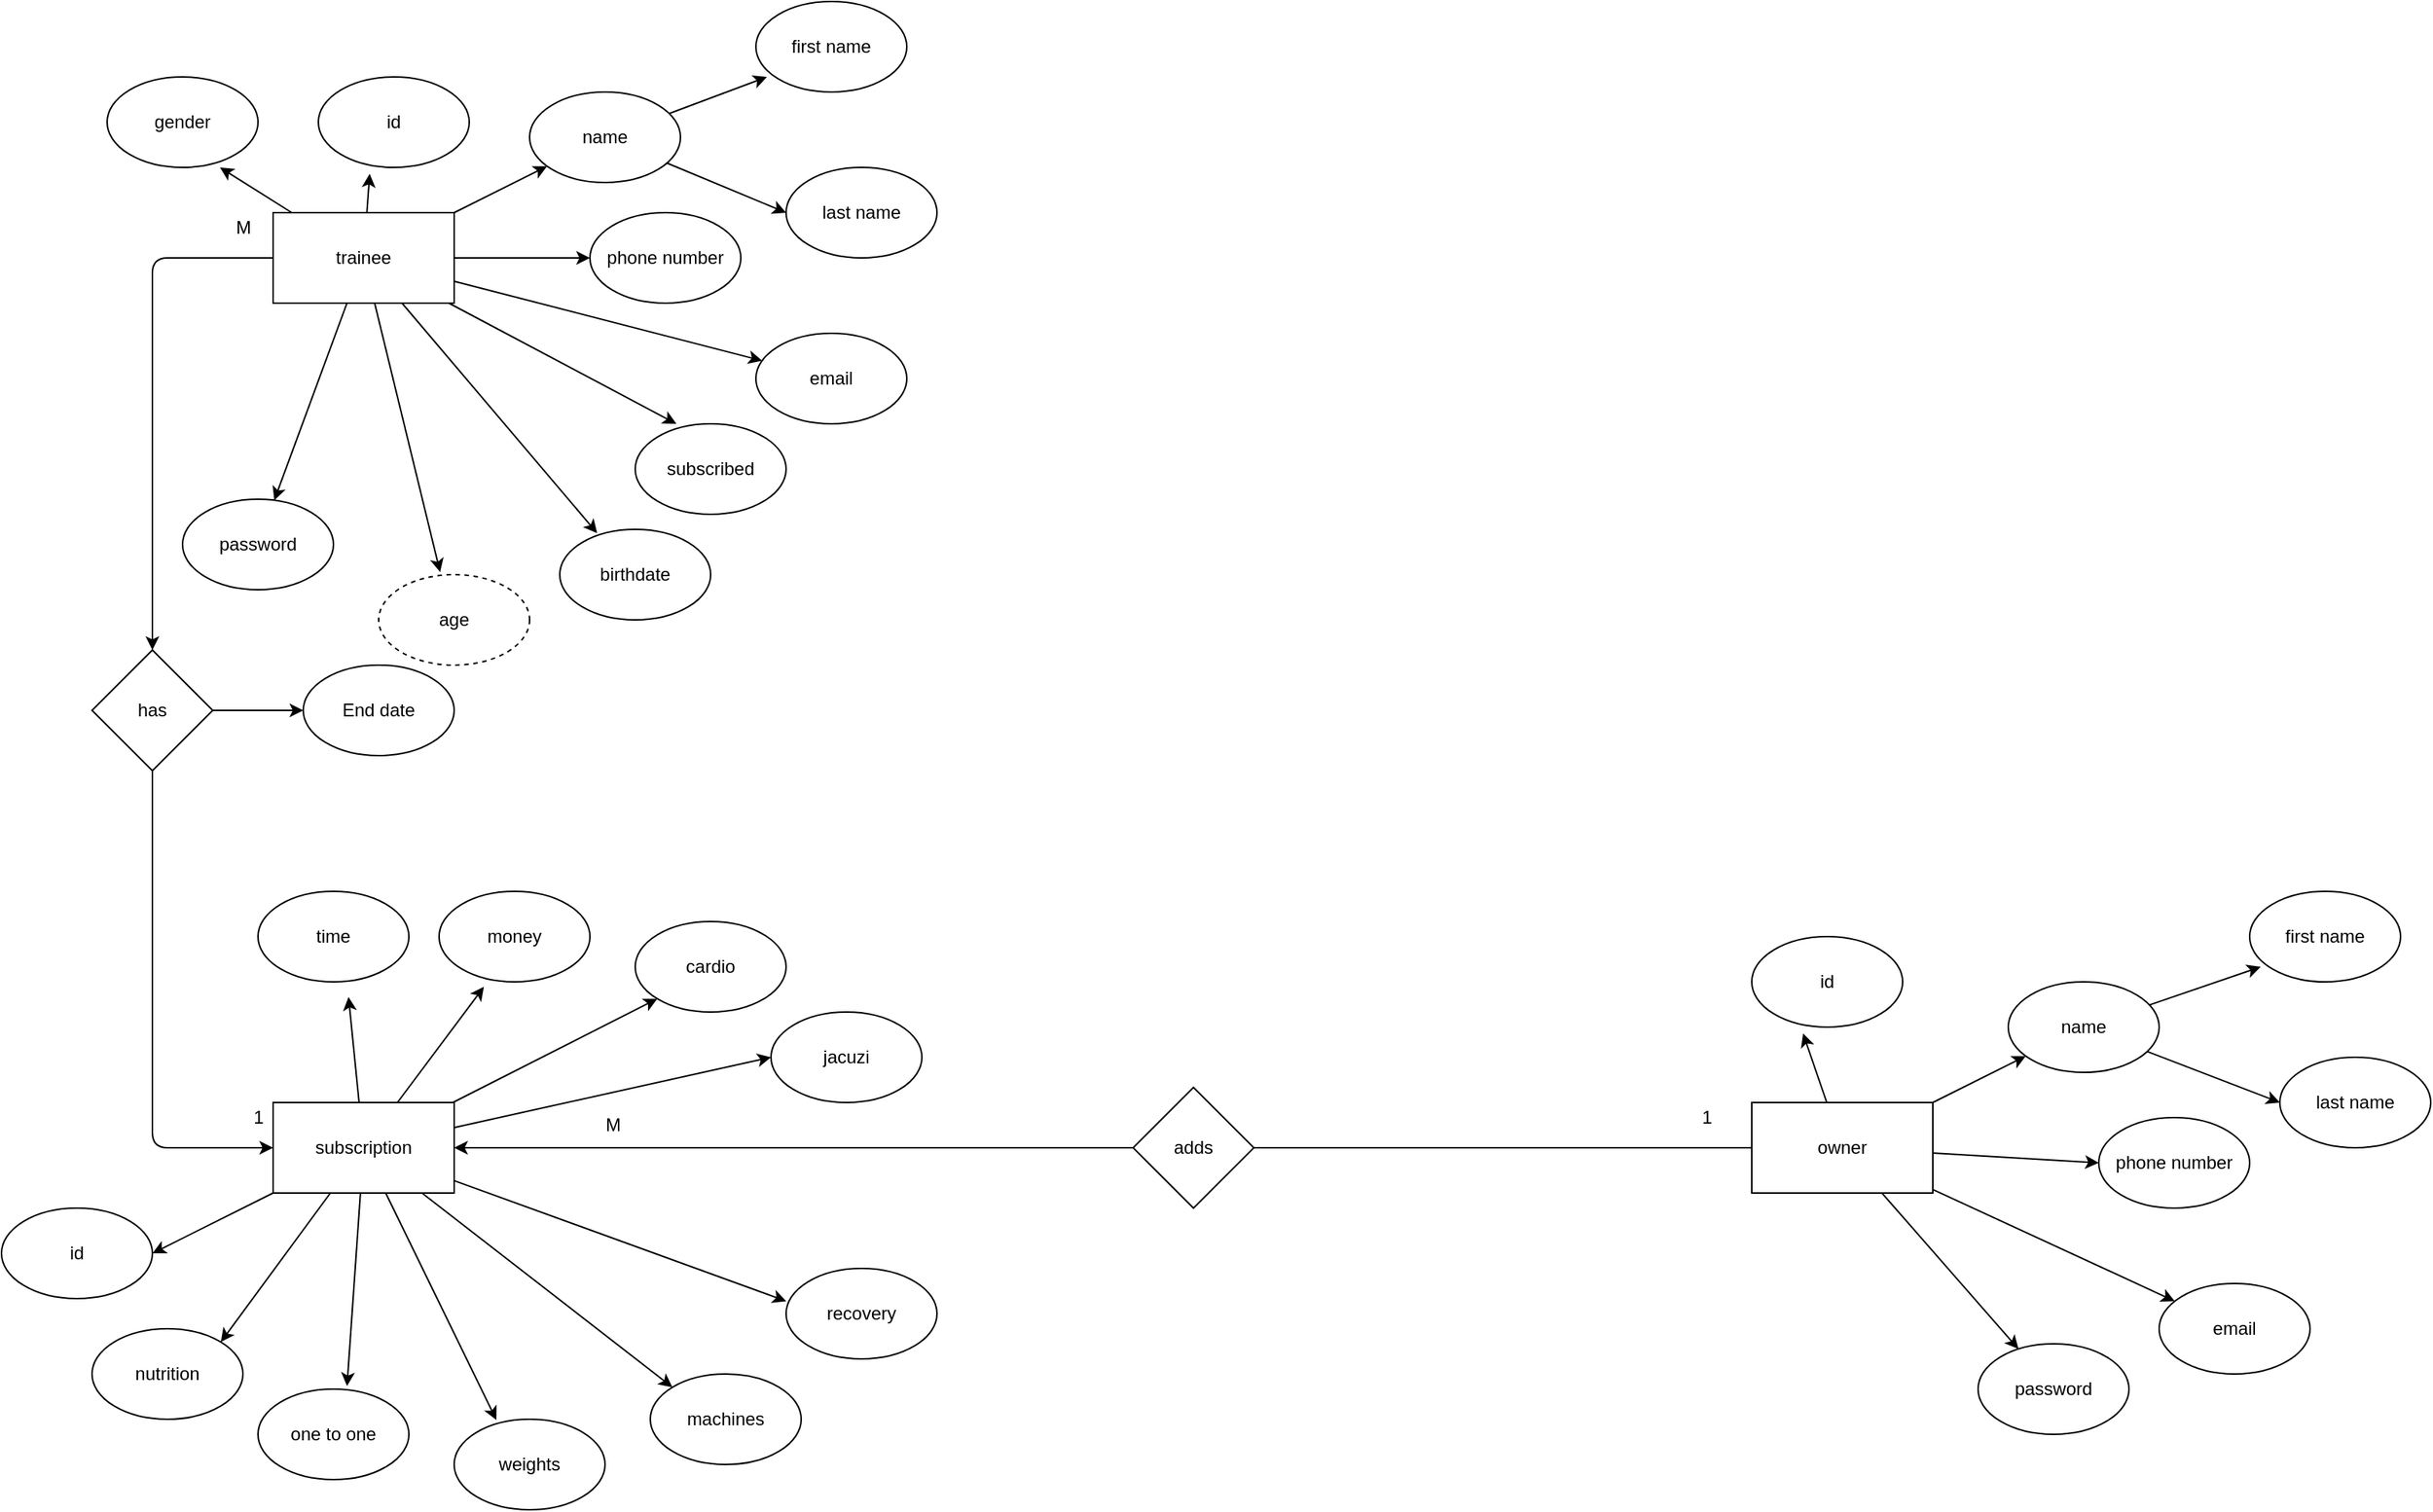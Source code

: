 <mxfile>
    <diagram id="Cz6qGXa3_UvMFroYvR_V" name="Page-1">
        <mxGraphModel dx="1493" dy="1023" grid="1" gridSize="10" guides="1" tooltips="1" connect="1" arrows="1" fold="1" page="1" pageScale="1" pageWidth="850" pageHeight="1100" math="0" shadow="0">
            <root>
                <mxCell id="0"/>
                <mxCell id="1" parent="0"/>
                <mxCell id="2" value="gender" style="ellipse;whiteSpace=wrap;html=1;" parent="1" vertex="1">
                    <mxGeometry x="90" y="50" width="100" height="60" as="geometry"/>
                </mxCell>
                <mxCell id="13" style="edgeStyle=none;html=1;entryX=0.748;entryY=1;entryDx=0;entryDy=0;entryPerimeter=0;" parent="1" source="7" target="2" edge="1">
                    <mxGeometry relative="1" as="geometry"/>
                </mxCell>
                <mxCell id="14" style="edgeStyle=none;html=1;entryX=0.34;entryY=1.07;entryDx=0;entryDy=0;entryPerimeter=0;" parent="1" source="7" target="9" edge="1">
                    <mxGeometry relative="1" as="geometry"/>
                </mxCell>
                <mxCell id="15" style="edgeStyle=none;html=1;" parent="1" source="7" target="8" edge="1">
                    <mxGeometry relative="1" as="geometry"/>
                </mxCell>
                <mxCell id="21" style="edgeStyle=none;html=1;entryX=0;entryY=0.5;entryDx=0;entryDy=0;" parent="1" source="7" target="19" edge="1">
                    <mxGeometry relative="1" as="geometry"/>
                </mxCell>
                <mxCell id="22" style="edgeStyle=none;html=1;" parent="1" source="7" target="20" edge="1">
                    <mxGeometry relative="1" as="geometry"/>
                </mxCell>
                <mxCell id="24" style="edgeStyle=none;html=1;entryX=0.273;entryY=0;entryDx=0;entryDy=0;entryPerimeter=0;" parent="1" source="7" target="23" edge="1">
                    <mxGeometry relative="1" as="geometry"/>
                </mxCell>
                <mxCell id="26" style="edgeStyle=none;html=1;entryX=0.248;entryY=0.042;entryDx=0;entryDy=0;entryPerimeter=0;" parent="1" source="7" target="25" edge="1">
                    <mxGeometry relative="1" as="geometry"/>
                </mxCell>
                <mxCell id="29" style="edgeStyle=none;html=1;entryX=0.407;entryY=-0.028;entryDx=0;entryDy=0;entryPerimeter=0;" parent="1" source="7" target="28" edge="1">
                    <mxGeometry relative="1" as="geometry"/>
                </mxCell>
                <mxCell id="31" style="edgeStyle=none;html=1;exitX=0;exitY=0.5;exitDx=0;exitDy=0;" parent="1" source="7" target="32" edge="1">
                    <mxGeometry relative="1" as="geometry">
                        <mxPoint x="120" y="330" as="targetPoint"/>
                        <Array as="points">
                            <mxPoint x="120" y="170"/>
                        </Array>
                    </mxGeometry>
                </mxCell>
                <mxCell id="60" style="edgeStyle=none;html=1;" parent="1" source="7" target="59" edge="1">
                    <mxGeometry relative="1" as="geometry"/>
                </mxCell>
                <mxCell id="7" value="trainee" style="rounded=0;whiteSpace=wrap;html=1;" parent="1" vertex="1">
                    <mxGeometry x="200" y="140" width="120" height="60" as="geometry"/>
                </mxCell>
                <mxCell id="17" style="edgeStyle=none;html=1;entryX=0.073;entryY=0.834;entryDx=0;entryDy=0;entryPerimeter=0;" parent="1" source="8" target="10" edge="1">
                    <mxGeometry relative="1" as="geometry"/>
                </mxCell>
                <mxCell id="18" style="edgeStyle=none;html=1;entryX=0;entryY=0.5;entryDx=0;entryDy=0;" parent="1" source="8" target="11" edge="1">
                    <mxGeometry relative="1" as="geometry"/>
                </mxCell>
                <mxCell id="8" value="name" style="ellipse;whiteSpace=wrap;html=1;" parent="1" vertex="1">
                    <mxGeometry x="370" y="60" width="100" height="60" as="geometry"/>
                </mxCell>
                <mxCell id="9" value="id" style="ellipse;whiteSpace=wrap;html=1;" parent="1" vertex="1">
                    <mxGeometry x="230" y="50" width="100" height="60" as="geometry"/>
                </mxCell>
                <mxCell id="10" value="first name" style="ellipse;whiteSpace=wrap;html=1;" parent="1" vertex="1">
                    <mxGeometry x="520" width="100" height="60" as="geometry"/>
                </mxCell>
                <mxCell id="11" value="last name" style="ellipse;whiteSpace=wrap;html=1;" parent="1" vertex="1">
                    <mxGeometry x="540" y="110" width="100" height="60" as="geometry"/>
                </mxCell>
                <mxCell id="19" value="phone number" style="ellipse;whiteSpace=wrap;html=1;" parent="1" vertex="1">
                    <mxGeometry x="410" y="140" width="100" height="60" as="geometry"/>
                </mxCell>
                <mxCell id="20" value="email" style="ellipse;whiteSpace=wrap;html=1;" parent="1" vertex="1">
                    <mxGeometry x="520" y="220" width="100" height="60" as="geometry"/>
                </mxCell>
                <mxCell id="23" value="subscribed" style="ellipse;whiteSpace=wrap;html=1;" parent="1" vertex="1">
                    <mxGeometry x="440" y="280" width="100" height="60" as="geometry"/>
                </mxCell>
                <mxCell id="25" value="birthdate" style="ellipse;whiteSpace=wrap;html=1;" parent="1" vertex="1">
                    <mxGeometry x="390" y="350" width="100" height="60" as="geometry"/>
                </mxCell>
                <mxCell id="28" value="age" style="ellipse;whiteSpace=wrap;html=1;dashed=1;" parent="1" vertex="1">
                    <mxGeometry x="270" y="380" width="100" height="60" as="geometry"/>
                </mxCell>
                <mxCell id="33" style="edgeStyle=none;html=1;" parent="1" source="32" edge="1">
                    <mxGeometry relative="1" as="geometry">
                        <mxPoint x="200" y="760" as="targetPoint"/>
                        <Array as="points">
                            <mxPoint x="120" y="760"/>
                        </Array>
                    </mxGeometry>
                </mxCell>
                <mxCell id="56" style="edgeStyle=none;html=1;" parent="1" source="32" edge="1">
                    <mxGeometry relative="1" as="geometry">
                        <mxPoint x="220.0" y="470" as="targetPoint"/>
                    </mxGeometry>
                </mxCell>
                <mxCell id="32" value="has" style="rhombus;whiteSpace=wrap;html=1;" parent="1" vertex="1">
                    <mxGeometry x="80" y="430" width="80" height="80" as="geometry"/>
                </mxCell>
                <mxCell id="46" style="edgeStyle=none;html=1;" parent="1" source="34" edge="1">
                    <mxGeometry relative="1" as="geometry">
                        <mxPoint x="250.0" y="660" as="targetPoint"/>
                    </mxGeometry>
                </mxCell>
                <mxCell id="47" style="edgeStyle=none;html=1;entryX=0.297;entryY=1.055;entryDx=0;entryDy=0;entryPerimeter=0;" parent="1" source="34" target="37" edge="1">
                    <mxGeometry relative="1" as="geometry"/>
                </mxCell>
                <mxCell id="48" style="edgeStyle=none;html=1;entryX=0;entryY=1;entryDx=0;entryDy=0;" parent="1" source="34" target="38" edge="1">
                    <mxGeometry relative="1" as="geometry"/>
                </mxCell>
                <mxCell id="49" style="edgeStyle=none;html=1;entryX=0;entryY=0.5;entryDx=0;entryDy=0;" parent="1" source="34" target="39" edge="1">
                    <mxGeometry relative="1" as="geometry"/>
                </mxCell>
                <mxCell id="50" style="edgeStyle=none;html=1;entryX=0.001;entryY=0.362;entryDx=0;entryDy=0;entryPerimeter=0;" parent="1" source="34" target="40" edge="1">
                    <mxGeometry relative="1" as="geometry"/>
                </mxCell>
                <mxCell id="51" style="edgeStyle=none;html=1;entryX=0;entryY=0;entryDx=0;entryDy=0;" parent="1" source="34" target="41" edge="1">
                    <mxGeometry relative="1" as="geometry"/>
                </mxCell>
                <mxCell id="52" style="edgeStyle=none;html=1;entryX=0.28;entryY=0.009;entryDx=0;entryDy=0;entryPerimeter=0;" parent="1" source="34" target="45" edge="1">
                    <mxGeometry relative="1" as="geometry"/>
                </mxCell>
                <mxCell id="53" style="edgeStyle=none;html=1;entryX=0.59;entryY=-0.033;entryDx=0;entryDy=0;entryPerimeter=0;" parent="1" source="34" target="42" edge="1">
                    <mxGeometry relative="1" as="geometry"/>
                </mxCell>
                <mxCell id="54" style="edgeStyle=none;html=1;entryX=1;entryY=0;entryDx=0;entryDy=0;" parent="1" source="34" target="44" edge="1">
                    <mxGeometry relative="1" as="geometry"/>
                </mxCell>
                <mxCell id="55" style="edgeStyle=none;html=1;entryX=1;entryY=0.5;entryDx=0;entryDy=0;" parent="1" source="34" target="43" edge="1">
                    <mxGeometry relative="1" as="geometry"/>
                </mxCell>
                <mxCell id="34" value="subscription" style="rounded=0;whiteSpace=wrap;html=1;" parent="1" vertex="1">
                    <mxGeometry x="200" y="730" width="120" height="60" as="geometry"/>
                </mxCell>
                <mxCell id="36" value="time" style="ellipse;whiteSpace=wrap;html=1;" parent="1" vertex="1">
                    <mxGeometry x="190" y="590" width="100" height="60" as="geometry"/>
                </mxCell>
                <mxCell id="37" value="money" style="ellipse;whiteSpace=wrap;html=1;" parent="1" vertex="1">
                    <mxGeometry x="310" y="590" width="100" height="60" as="geometry"/>
                </mxCell>
                <mxCell id="38" value="cardio" style="ellipse;whiteSpace=wrap;html=1;" parent="1" vertex="1">
                    <mxGeometry x="440" y="610" width="100" height="60" as="geometry"/>
                </mxCell>
                <mxCell id="39" value="jacuzi" style="ellipse;whiteSpace=wrap;html=1;" parent="1" vertex="1">
                    <mxGeometry x="530" y="670" width="100" height="60" as="geometry"/>
                </mxCell>
                <mxCell id="40" value="recovery" style="ellipse;whiteSpace=wrap;html=1;" parent="1" vertex="1">
                    <mxGeometry x="540" y="840" width="100" height="60" as="geometry"/>
                </mxCell>
                <mxCell id="41" value="machines" style="ellipse;whiteSpace=wrap;html=1;" parent="1" vertex="1">
                    <mxGeometry x="450" y="910" width="100" height="60" as="geometry"/>
                </mxCell>
                <mxCell id="42" value="one to one" style="ellipse;whiteSpace=wrap;html=1;" parent="1" vertex="1">
                    <mxGeometry x="190" y="920" width="100" height="60" as="geometry"/>
                </mxCell>
                <mxCell id="43" value="id" style="ellipse;whiteSpace=wrap;html=1;" parent="1" vertex="1">
                    <mxGeometry x="20" y="800" width="100" height="60" as="geometry"/>
                </mxCell>
                <mxCell id="44" value="nutrition" style="ellipse;whiteSpace=wrap;html=1;" parent="1" vertex="1">
                    <mxGeometry x="80" y="880" width="100" height="60" as="geometry"/>
                </mxCell>
                <mxCell id="45" value="weights" style="ellipse;whiteSpace=wrap;html=1;" parent="1" vertex="1">
                    <mxGeometry x="320" y="940" width="100" height="60" as="geometry"/>
                </mxCell>
                <mxCell id="58" value="End date" style="ellipse;whiteSpace=wrap;html=1;" parent="1" vertex="1">
                    <mxGeometry x="220" y="440" width="100" height="60" as="geometry"/>
                </mxCell>
                <mxCell id="59" value="password" style="ellipse;whiteSpace=wrap;html=1;" parent="1" vertex="1">
                    <mxGeometry x="140" y="330" width="100" height="60" as="geometry"/>
                </mxCell>
                <mxCell id="61" value="M" style="text;html=1;align=center;verticalAlign=middle;resizable=0;points=[];autosize=1;strokeColor=none;fillColor=none;" parent="1" vertex="1">
                    <mxGeometry x="165" y="135" width="30" height="30" as="geometry"/>
                </mxCell>
                <mxCell id="63" value="1" style="text;html=1;align=center;verticalAlign=middle;resizable=0;points=[];autosize=1;strokeColor=none;fillColor=none;" parent="1" vertex="1">
                    <mxGeometry x="175" y="725" width="30" height="30" as="geometry"/>
                </mxCell>
                <mxCell id="65" style="edgeStyle=none;html=1;entryX=1;entryY=0.5;entryDx=0;entryDy=0;startArrow=none;" edge="1" parent="1" source="66" target="34">
                    <mxGeometry relative="1" as="geometry"/>
                </mxCell>
                <mxCell id="67" value="" style="edgeStyle=none;html=1;entryX=1;entryY=0.5;entryDx=0;entryDy=0;endArrow=none;" edge="1" parent="1" target="66">
                    <mxGeometry relative="1" as="geometry">
                        <mxPoint x="1180" y="760" as="sourcePoint"/>
                        <mxPoint x="320" y="760" as="targetPoint"/>
                    </mxGeometry>
                </mxCell>
                <mxCell id="66" value="adds" style="rhombus;whiteSpace=wrap;html=1;" vertex="1" parent="1">
                    <mxGeometry x="770" y="720" width="80" height="80" as="geometry"/>
                </mxCell>
                <mxCell id="77" style="edgeStyle=none;html=1;entryX=0.34;entryY=1.07;entryDx=0;entryDy=0;entryPerimeter=0;" edge="1" source="85" target="89" parent="1">
                    <mxGeometry relative="1" as="geometry">
                        <Array as="points"/>
                    </mxGeometry>
                </mxCell>
                <mxCell id="78" style="edgeStyle=none;html=1;" edge="1" source="85" target="88" parent="1">
                    <mxGeometry relative="1" as="geometry"/>
                </mxCell>
                <mxCell id="79" style="edgeStyle=none;html=1;entryX=0;entryY=0.5;entryDx=0;entryDy=0;" edge="1" source="85" target="92" parent="1">
                    <mxGeometry relative="1" as="geometry"/>
                </mxCell>
                <mxCell id="80" style="edgeStyle=none;html=1;" edge="1" source="85" target="93" parent="1">
                    <mxGeometry relative="1" as="geometry"/>
                </mxCell>
                <mxCell id="84" style="edgeStyle=none;html=1;" edge="1" source="85" target="95" parent="1">
                    <mxGeometry relative="1" as="geometry"/>
                </mxCell>
                <mxCell id="85" value="owner" style="rounded=0;whiteSpace=wrap;html=1;" vertex="1" parent="1">
                    <mxGeometry x="1180" y="730" width="120" height="60" as="geometry"/>
                </mxCell>
                <mxCell id="86" style="edgeStyle=none;html=1;entryX=0.073;entryY=0.834;entryDx=0;entryDy=0;entryPerimeter=0;" edge="1" source="88" target="90" parent="1">
                    <mxGeometry relative="1" as="geometry"/>
                </mxCell>
                <mxCell id="87" style="edgeStyle=none;html=1;entryX=0;entryY=0.5;entryDx=0;entryDy=0;" edge="1" source="88" target="91" parent="1">
                    <mxGeometry relative="1" as="geometry"/>
                </mxCell>
                <mxCell id="88" value="name" style="ellipse;whiteSpace=wrap;html=1;" vertex="1" parent="1">
                    <mxGeometry x="1350" y="650" width="100" height="60" as="geometry"/>
                </mxCell>
                <mxCell id="89" value="id" style="ellipse;whiteSpace=wrap;html=1;" vertex="1" parent="1">
                    <mxGeometry x="1180" y="620" width="100" height="60" as="geometry"/>
                </mxCell>
                <mxCell id="90" value="first name" style="ellipse;whiteSpace=wrap;html=1;" vertex="1" parent="1">
                    <mxGeometry x="1510" y="590" width="100" height="60" as="geometry"/>
                </mxCell>
                <mxCell id="91" value="last name" style="ellipse;whiteSpace=wrap;html=1;" vertex="1" parent="1">
                    <mxGeometry x="1530" y="700" width="100" height="60" as="geometry"/>
                </mxCell>
                <mxCell id="92" value="phone number" style="ellipse;whiteSpace=wrap;html=1;" vertex="1" parent="1">
                    <mxGeometry x="1410" y="740" width="100" height="60" as="geometry"/>
                </mxCell>
                <mxCell id="93" value="email" style="ellipse;whiteSpace=wrap;html=1;" vertex="1" parent="1">
                    <mxGeometry x="1450" y="850" width="100" height="60" as="geometry"/>
                </mxCell>
                <mxCell id="95" value="password" style="ellipse;whiteSpace=wrap;html=1;" vertex="1" parent="1">
                    <mxGeometry x="1330" y="890" width="100" height="60" as="geometry"/>
                </mxCell>
                <mxCell id="98" value="1" style="text;html=1;align=center;verticalAlign=middle;resizable=0;points=[];autosize=1;strokeColor=none;fillColor=none;rotation=0;" vertex="1" parent="1">
                    <mxGeometry x="1135" y="725" width="30" height="30" as="geometry"/>
                </mxCell>
                <mxCell id="99" value="M" style="text;html=1;align=center;verticalAlign=middle;resizable=0;points=[];autosize=1;strokeColor=none;fillColor=none;" vertex="1" parent="1">
                    <mxGeometry x="410" y="730" width="30" height="30" as="geometry"/>
                </mxCell>
            </root>
        </mxGraphModel>
    </diagram>
</mxfile>